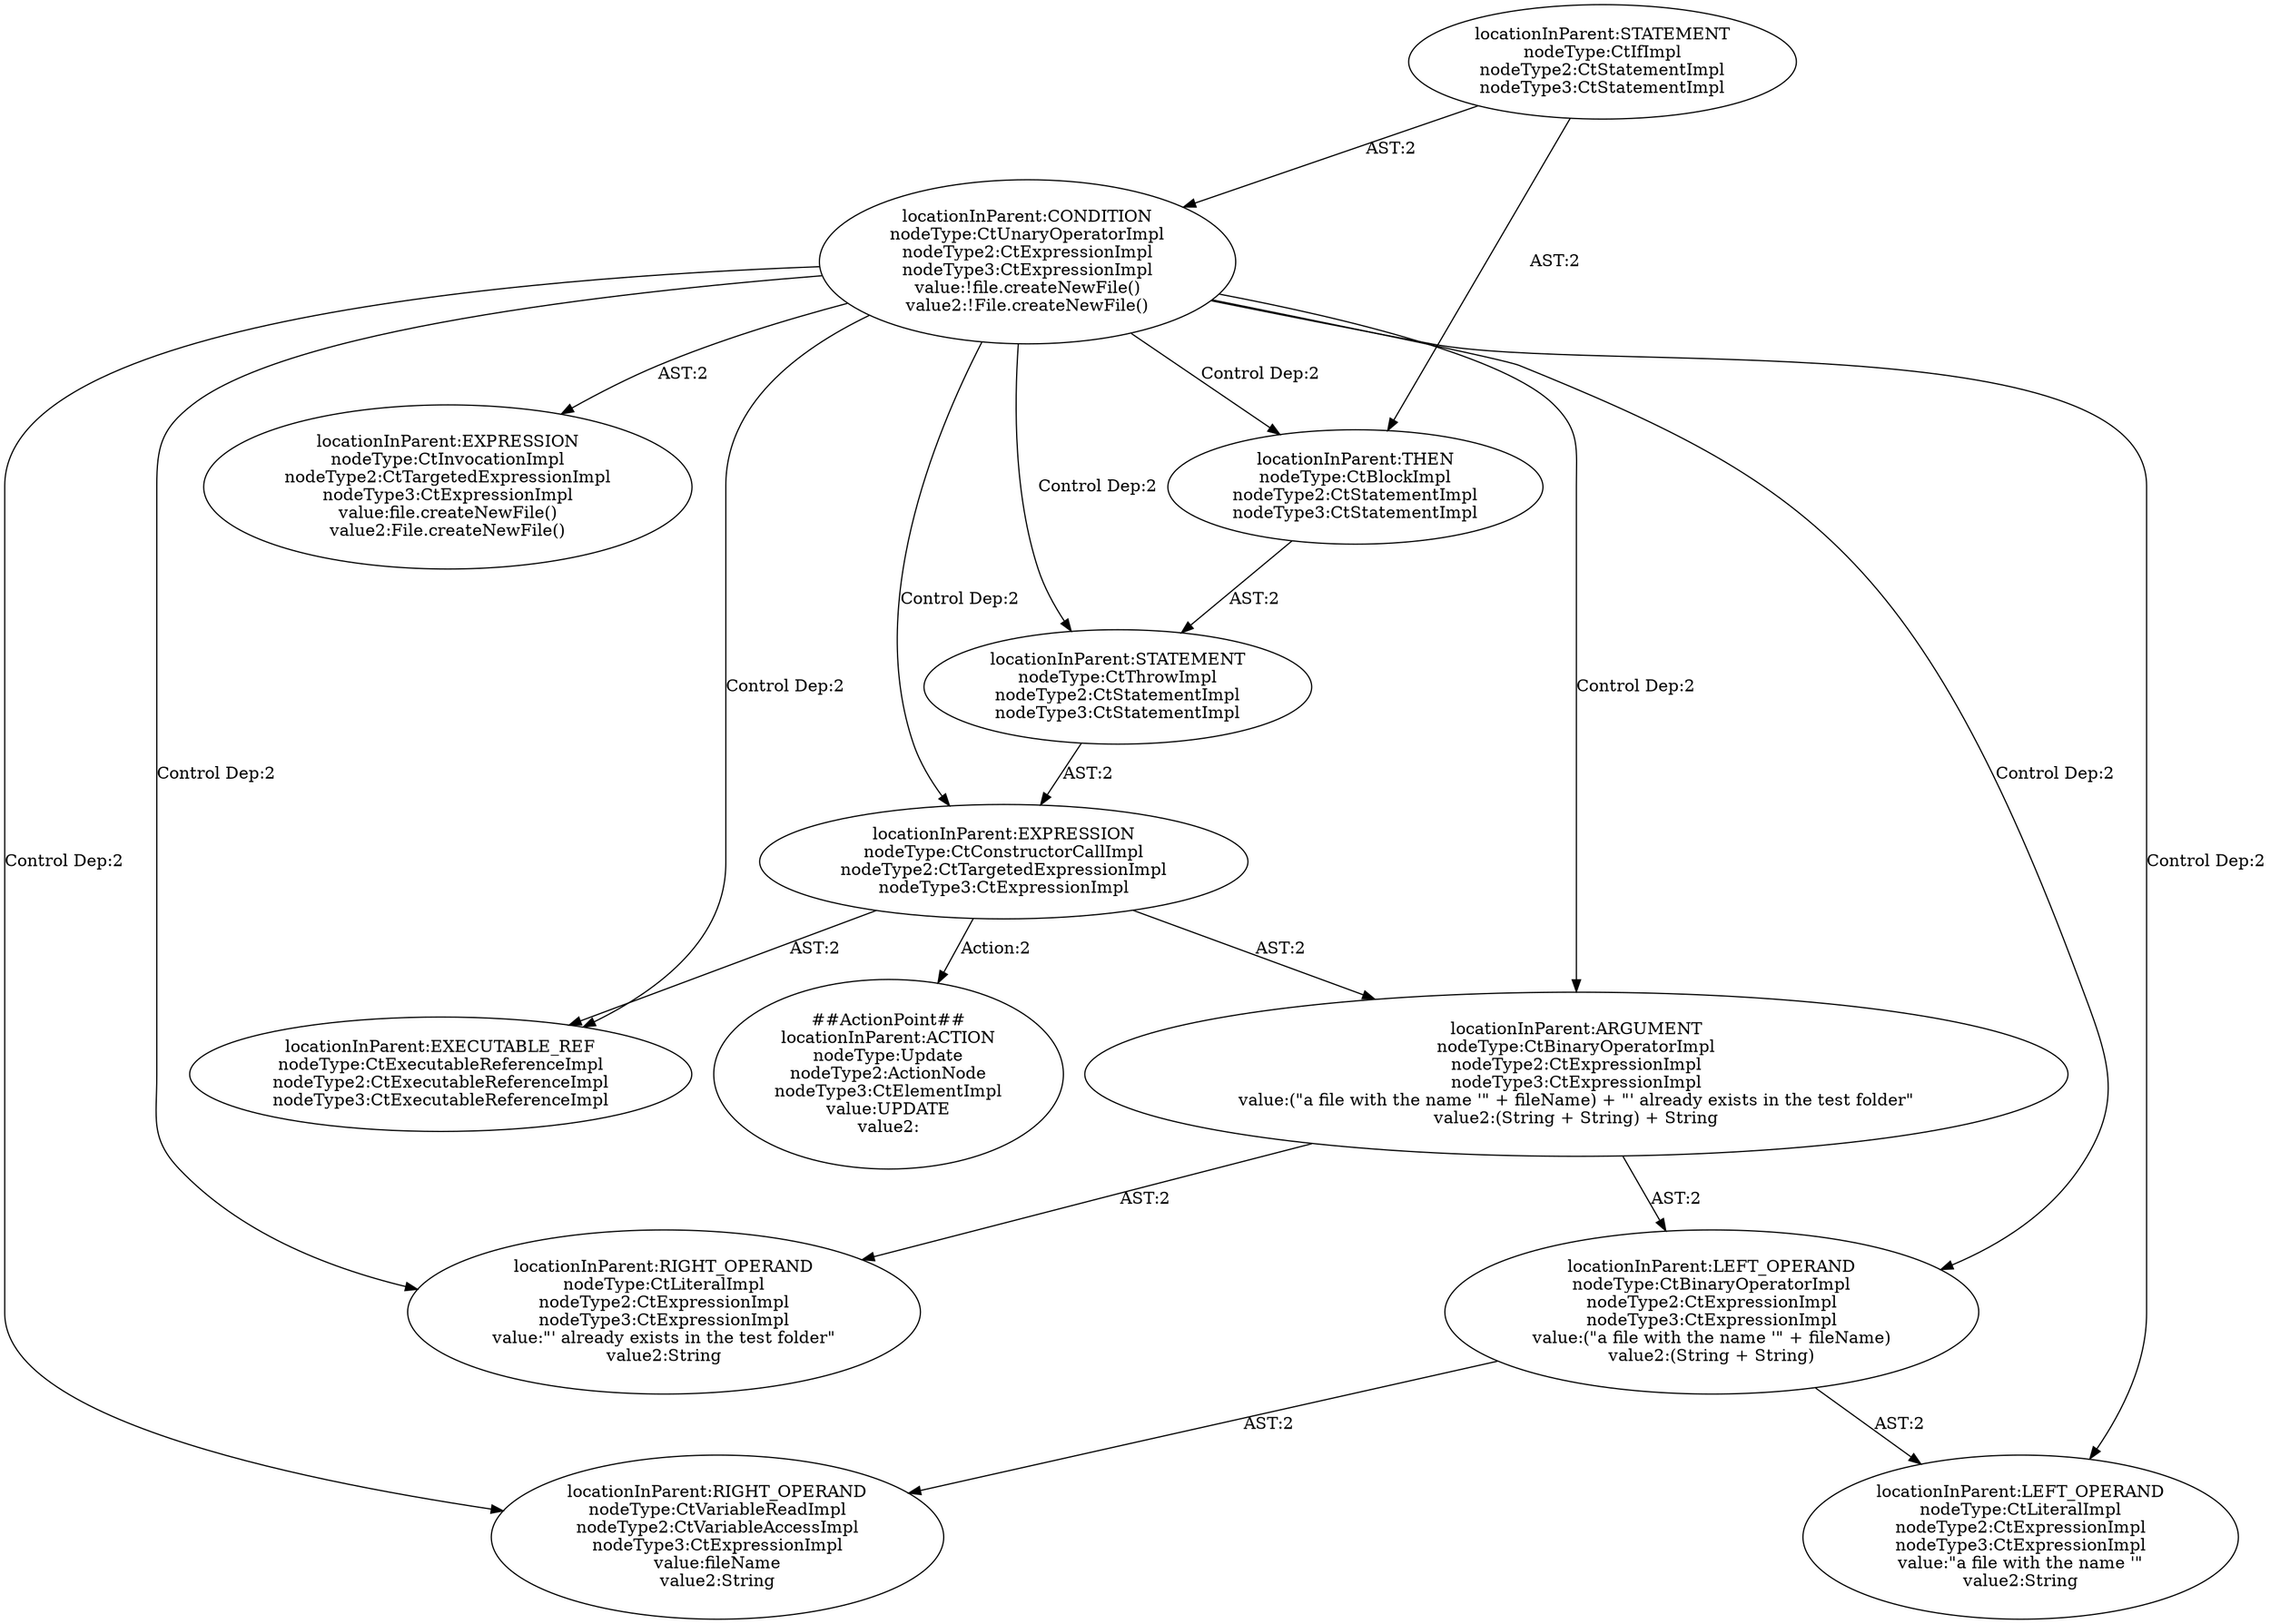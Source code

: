 digraph "Pattern" {
0 [label="##ActionPoint##
locationInParent:ACTION
nodeType:Update
nodeType2:ActionNode
nodeType3:CtElementImpl
value:UPDATE
value2:" shape=ellipse]
1 [label="locationInParent:EXPRESSION
nodeType:CtConstructorCallImpl
nodeType2:CtTargetedExpressionImpl
nodeType3:CtExpressionImpl" shape=ellipse]
2 [label="locationInParent:CONDITION
nodeType:CtUnaryOperatorImpl
nodeType2:CtExpressionImpl
nodeType3:CtExpressionImpl
value:!file.createNewFile()
value2:!File.createNewFile()" shape=ellipse]
3 [label="locationInParent:STATEMENT
nodeType:CtIfImpl
nodeType2:CtStatementImpl
nodeType3:CtStatementImpl" shape=ellipse]
4 [label="locationInParent:EXPRESSION
nodeType:CtInvocationImpl
nodeType2:CtTargetedExpressionImpl
nodeType3:CtExpressionImpl
value:file.createNewFile()
value2:File.createNewFile()" shape=ellipse]
5 [label="locationInParent:THEN
nodeType:CtBlockImpl
nodeType2:CtStatementImpl
nodeType3:CtStatementImpl" shape=ellipse]
6 [label="locationInParent:STATEMENT
nodeType:CtThrowImpl
nodeType2:CtStatementImpl
nodeType3:CtStatementImpl" shape=ellipse]
7 [label="locationInParent:EXECUTABLE_REF
nodeType:CtExecutableReferenceImpl
nodeType2:CtExecutableReferenceImpl
nodeType3:CtExecutableReferenceImpl" shape=ellipse]
8 [label="locationInParent:ARGUMENT
nodeType:CtBinaryOperatorImpl
nodeType2:CtExpressionImpl
nodeType3:CtExpressionImpl
value:(\"a file with the name \'\" + fileName) + \"\' already exists in the test folder\"
value2:(String + String) + String" shape=ellipse]
9 [label="locationInParent:LEFT_OPERAND
nodeType:CtBinaryOperatorImpl
nodeType2:CtExpressionImpl
nodeType3:CtExpressionImpl
value:(\"a file with the name \'\" + fileName)
value2:(String + String)" shape=ellipse]
10 [label="locationInParent:LEFT_OPERAND
nodeType:CtLiteralImpl
nodeType2:CtExpressionImpl
nodeType3:CtExpressionImpl
value:\"a file with the name \'\"
value2:String" shape=ellipse]
11 [label="locationInParent:RIGHT_OPERAND
nodeType:CtVariableReadImpl
nodeType2:CtVariableAccessImpl
nodeType3:CtExpressionImpl
value:fileName
value2:String" shape=ellipse]
12 [label="locationInParent:RIGHT_OPERAND
nodeType:CtLiteralImpl
nodeType2:CtExpressionImpl
nodeType3:CtExpressionImpl
value:\"\' already exists in the test folder\"
value2:String" shape=ellipse]
1 -> 0 [label="Action:2"];
1 -> 7 [label="AST:2"];
1 -> 8 [label="AST:2"];
2 -> 1 [label="Control Dep:2"];
2 -> 4 [label="AST:2"];
2 -> 5 [label="Control Dep:2"];
2 -> 6 [label="Control Dep:2"];
2 -> 7 [label="Control Dep:2"];
2 -> 8 [label="Control Dep:2"];
2 -> 9 [label="Control Dep:2"];
2 -> 10 [label="Control Dep:2"];
2 -> 11 [label="Control Dep:2"];
2 -> 12 [label="Control Dep:2"];
3 -> 2 [label="AST:2"];
3 -> 5 [label="AST:2"];
5 -> 6 [label="AST:2"];
6 -> 1 [label="AST:2"];
8 -> 9 [label="AST:2"];
8 -> 12 [label="AST:2"];
9 -> 10 [label="AST:2"];
9 -> 11 [label="AST:2"];
}